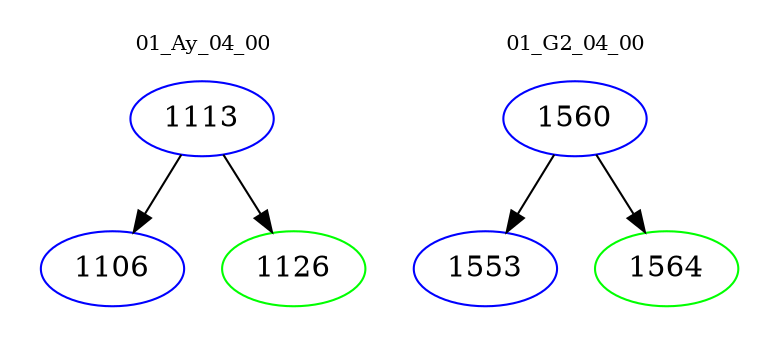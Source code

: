 digraph{
subgraph cluster_0 {
color = white
label = "01_Ay_04_00";
fontsize=10;
T0_1113 [label="1113", color="blue"]
T0_1113 -> T0_1106 [color="black"]
T0_1106 [label="1106", color="blue"]
T0_1113 -> T0_1126 [color="black"]
T0_1126 [label="1126", color="green"]
}
subgraph cluster_1 {
color = white
label = "01_G2_04_00";
fontsize=10;
T1_1560 [label="1560", color="blue"]
T1_1560 -> T1_1553 [color="black"]
T1_1553 [label="1553", color="blue"]
T1_1560 -> T1_1564 [color="black"]
T1_1564 [label="1564", color="green"]
}
}
